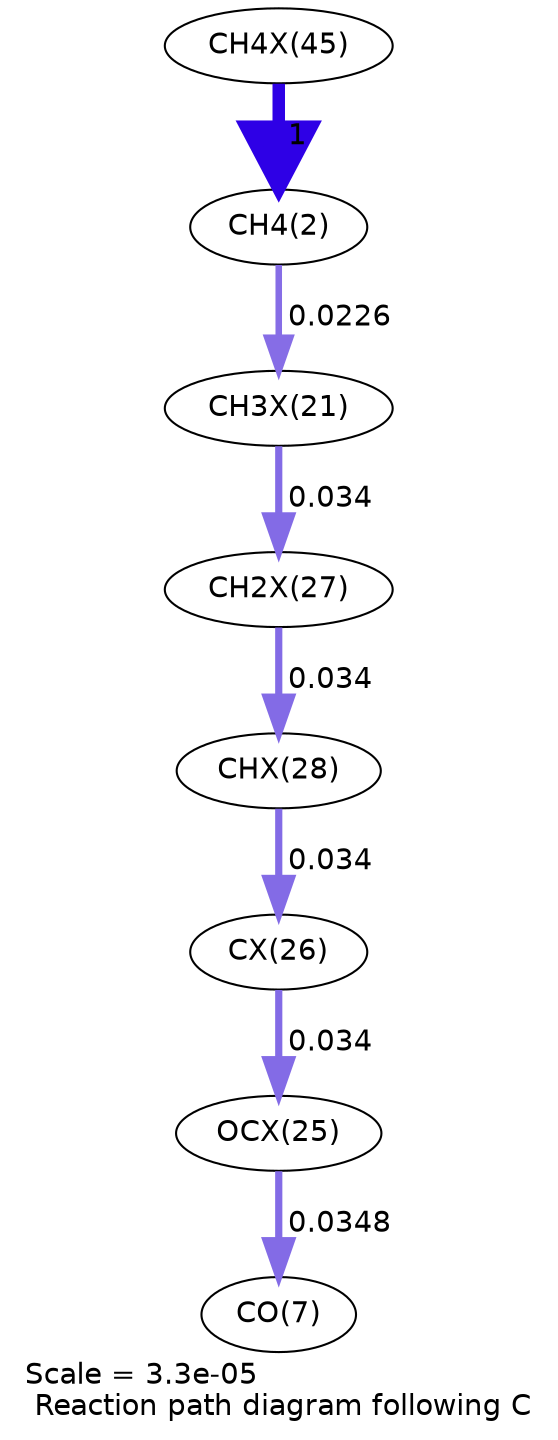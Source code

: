 digraph reaction_paths {
center=1;
s104 -> s4[fontname="Helvetica", penwidth=6, arrowsize=3, color="0.7, 1.5, 0.9"
, label=" 1"];
s4 -> s96[fontname="Helvetica", penwidth=3.14, arrowsize=1.57, color="0.7, 0.523, 0.9"
, label=" 0.0226"];
s96 -> s102[fontname="Helvetica", penwidth=3.45, arrowsize=1.72, color="0.7, 0.534, 0.9"
, label=" 0.034"];
s102 -> s103[fontname="Helvetica", penwidth=3.45, arrowsize=1.72, color="0.7, 0.534, 0.9"
, label=" 0.034"];
s103 -> s101[fontname="Helvetica", penwidth=3.45, arrowsize=1.72, color="0.7, 0.534, 0.9"
, label=" 0.034"];
s101 -> s100[fontname="Helvetica", penwidth=3.45, arrowsize=1.72, color="0.7, 0.534, 0.9"
, label=" 0.034"];
s100 -> s9[fontname="Helvetica", penwidth=3.46, arrowsize=1.73, color="0.7, 0.535, 0.9"
, label=" 0.0348"];
s4 [ fontname="Helvetica", label="CH4(2)"];
s9 [ fontname="Helvetica", label="CO(7)"];
s96 [ fontname="Helvetica", label="CH3X(21)"];
s100 [ fontname="Helvetica", label="OCX(25)"];
s101 [ fontname="Helvetica", label="CX(26)"];
s102 [ fontname="Helvetica", label="CH2X(27)"];
s103 [ fontname="Helvetica", label="CHX(28)"];
s104 [ fontname="Helvetica", label="CH4X(45)"];
 label = "Scale = 3.3e-05\l Reaction path diagram following C";
 fontname = "Helvetica";
}
